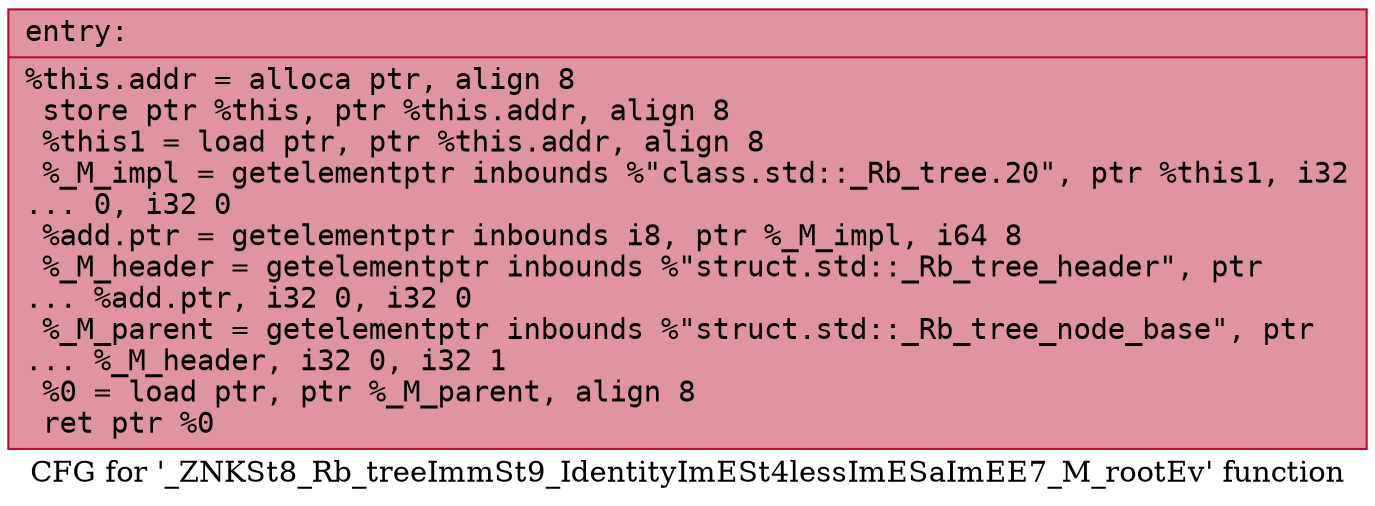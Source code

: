 digraph "CFG for '_ZNKSt8_Rb_treeImmSt9_IdentityImESt4lessImESaImEE7_M_rootEv' function" {
	label="CFG for '_ZNKSt8_Rb_treeImmSt9_IdentityImESt4lessImESaImEE7_M_rootEv' function";

	Node0x560dca163670 [shape=record,color="#b70d28ff", style=filled, fillcolor="#b70d2870" fontname="Courier",label="{entry:\l|  %this.addr = alloca ptr, align 8\l  store ptr %this, ptr %this.addr, align 8\l  %this1 = load ptr, ptr %this.addr, align 8\l  %_M_impl = getelementptr inbounds %\"class.std::_Rb_tree.20\", ptr %this1, i32\l... 0, i32 0\l  %add.ptr = getelementptr inbounds i8, ptr %_M_impl, i64 8\l  %_M_header = getelementptr inbounds %\"struct.std::_Rb_tree_header\", ptr\l... %add.ptr, i32 0, i32 0\l  %_M_parent = getelementptr inbounds %\"struct.std::_Rb_tree_node_base\", ptr\l... %_M_header, i32 0, i32 1\l  %0 = load ptr, ptr %_M_parent, align 8\l  ret ptr %0\l}"];
}
